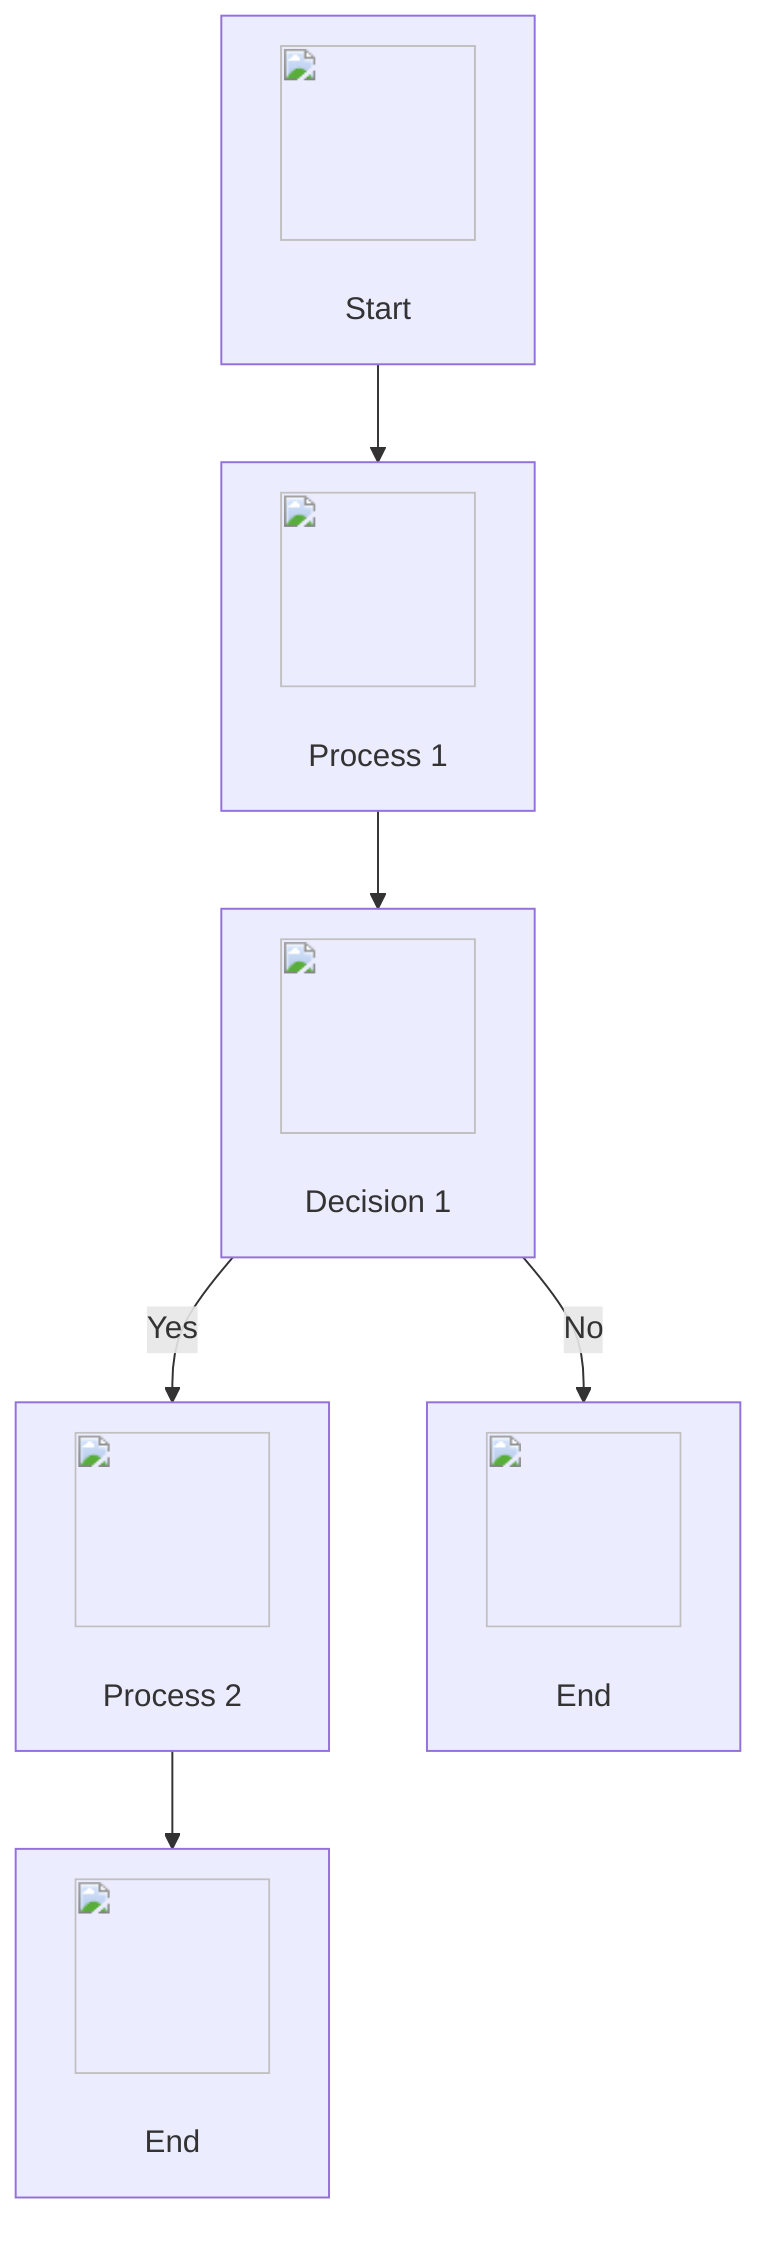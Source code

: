 graph TD;
    A["<img src='icons/database.svg' width=100 height=100/> <br/> Start"]  --> B["<img src='icons/file.svg' width=100 height=100/> <br/> Process 1"];
    B --> C["<img src='icons/brain.svg' width=100 height=100/> <br/> Decision 1"];
    C -->|"Yes"| D["<img src='icons/brain.svg' width=100 height=100/> <br/> Process 2"];
    C -->|"No"| E["<img src='icons/file.svg' width=100 height=100/> <br/> End"];
    D --> F["<img src='icons/file.svg' width=100 height=100/> <br/> End"];